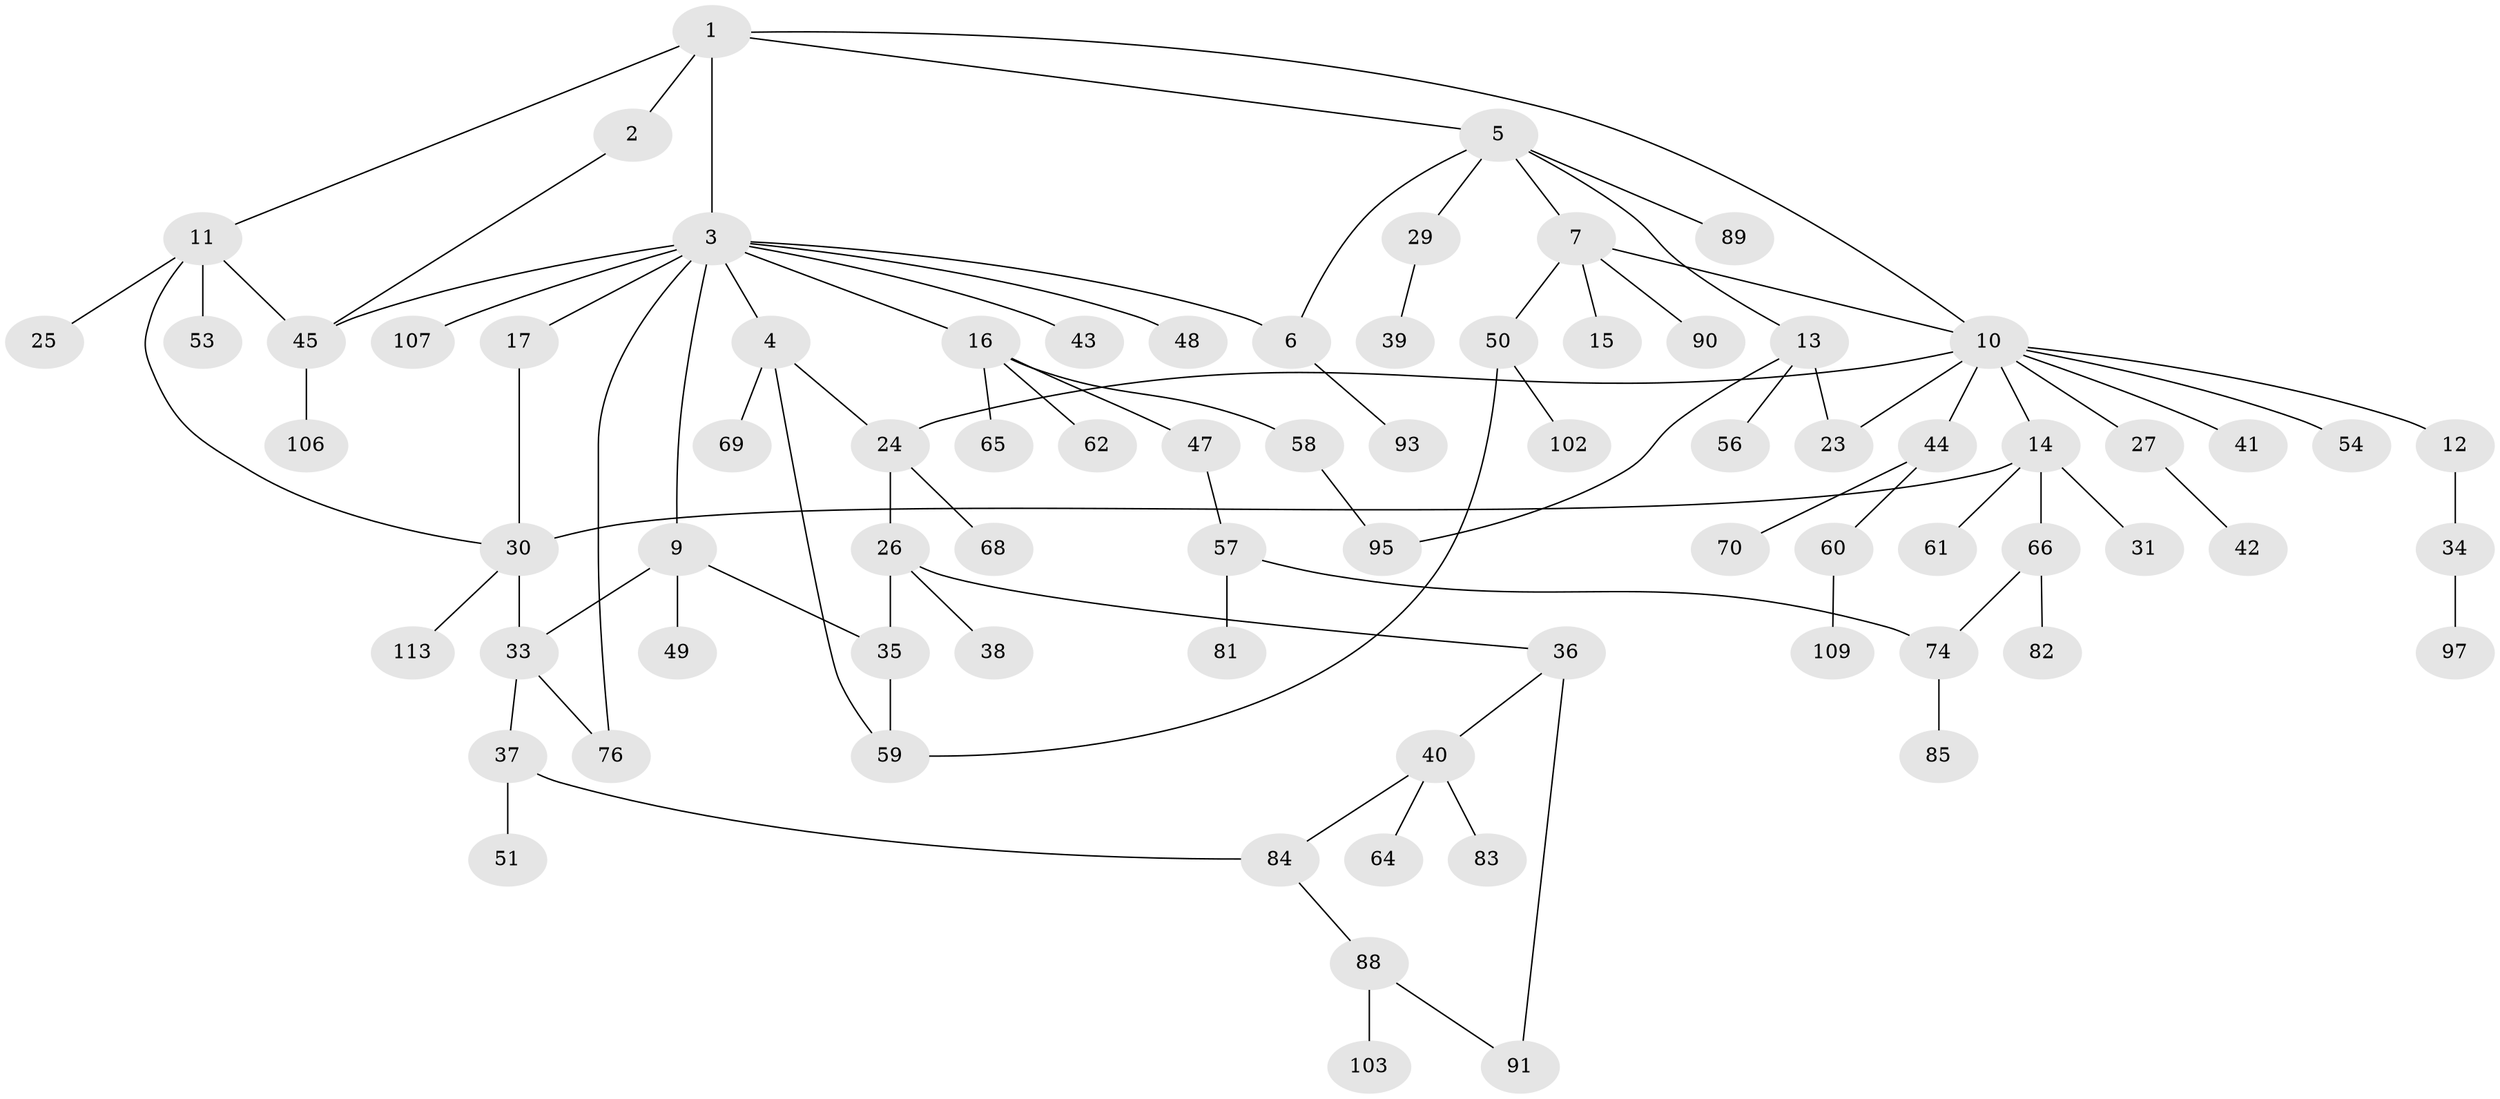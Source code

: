 // Generated by graph-tools (version 1.1) at 2025/51/02/27/25 19:51:41]
// undirected, 77 vertices, 93 edges
graph export_dot {
graph [start="1"]
  node [color=gray90,style=filled];
  1 [super="+67"];
  2;
  3 [super="+46"];
  4 [super="+55"];
  5 [super="+8"];
  6 [super="+32"];
  7 [super="+22"];
  9 [super="+79"];
  10 [super="+18"];
  11 [super="+20"];
  12 [super="+80"];
  13 [super="+105"];
  14 [super="+19"];
  15;
  16 [super="+21"];
  17 [super="+72"];
  23;
  24 [super="+112"];
  25;
  26 [super="+28"];
  27;
  29;
  30 [super="+96"];
  31;
  33 [super="+98"];
  34 [super="+75"];
  35;
  36;
  37;
  38;
  39 [super="+77"];
  40 [super="+63"];
  41;
  42 [super="+71"];
  43 [super="+111"];
  44;
  45 [super="+104"];
  47 [super="+52"];
  48 [super="+86"];
  49 [super="+99"];
  50;
  51;
  53;
  54;
  56;
  57 [super="+92"];
  58 [super="+87"];
  59 [super="+73"];
  60 [super="+110"];
  61;
  62;
  64;
  65;
  66 [super="+78"];
  68;
  69;
  70;
  74 [super="+108"];
  76 [super="+100"];
  81;
  82;
  83;
  84 [super="+101"];
  85;
  88;
  89;
  90;
  91 [super="+94"];
  93;
  95;
  97;
  102;
  103;
  106;
  107;
  109;
  113;
  1 -- 2;
  1 -- 3;
  1 -- 5;
  1 -- 10;
  1 -- 11;
  2 -- 45;
  3 -- 4;
  3 -- 9;
  3 -- 16;
  3 -- 17;
  3 -- 43;
  3 -- 48;
  3 -- 76;
  3 -- 6;
  3 -- 107;
  3 -- 45;
  4 -- 24;
  4 -- 59;
  4 -- 69;
  5 -- 6;
  5 -- 7;
  5 -- 29;
  5 -- 89;
  5 -- 13;
  6 -- 93;
  7 -- 15;
  7 -- 50;
  7 -- 90;
  7 -- 10;
  9 -- 33;
  9 -- 49;
  9 -- 35;
  10 -- 12;
  10 -- 14;
  10 -- 23;
  10 -- 54;
  10 -- 24;
  10 -- 41;
  10 -- 27;
  10 -- 44;
  11 -- 25;
  11 -- 45;
  11 -- 53;
  11 -- 30;
  12 -- 34;
  13 -- 56;
  13 -- 23;
  13 -- 95;
  14 -- 31;
  14 -- 66;
  14 -- 61;
  14 -- 30;
  16 -- 47;
  16 -- 65;
  16 -- 58;
  16 -- 62;
  17 -- 30;
  24 -- 26;
  24 -- 68;
  26 -- 35;
  26 -- 38;
  26 -- 36;
  27 -- 42;
  29 -- 39;
  30 -- 113;
  30 -- 33;
  33 -- 37;
  33 -- 76;
  34 -- 97;
  35 -- 59;
  36 -- 40;
  36 -- 91;
  37 -- 51;
  37 -- 84;
  40 -- 64;
  40 -- 83;
  40 -- 84;
  44 -- 60;
  44 -- 70;
  45 -- 106;
  47 -- 57;
  50 -- 102;
  50 -- 59;
  57 -- 74;
  57 -- 81;
  58 -- 95;
  60 -- 109;
  66 -- 82;
  66 -- 74;
  74 -- 85;
  84 -- 88;
  88 -- 91;
  88 -- 103;
}
